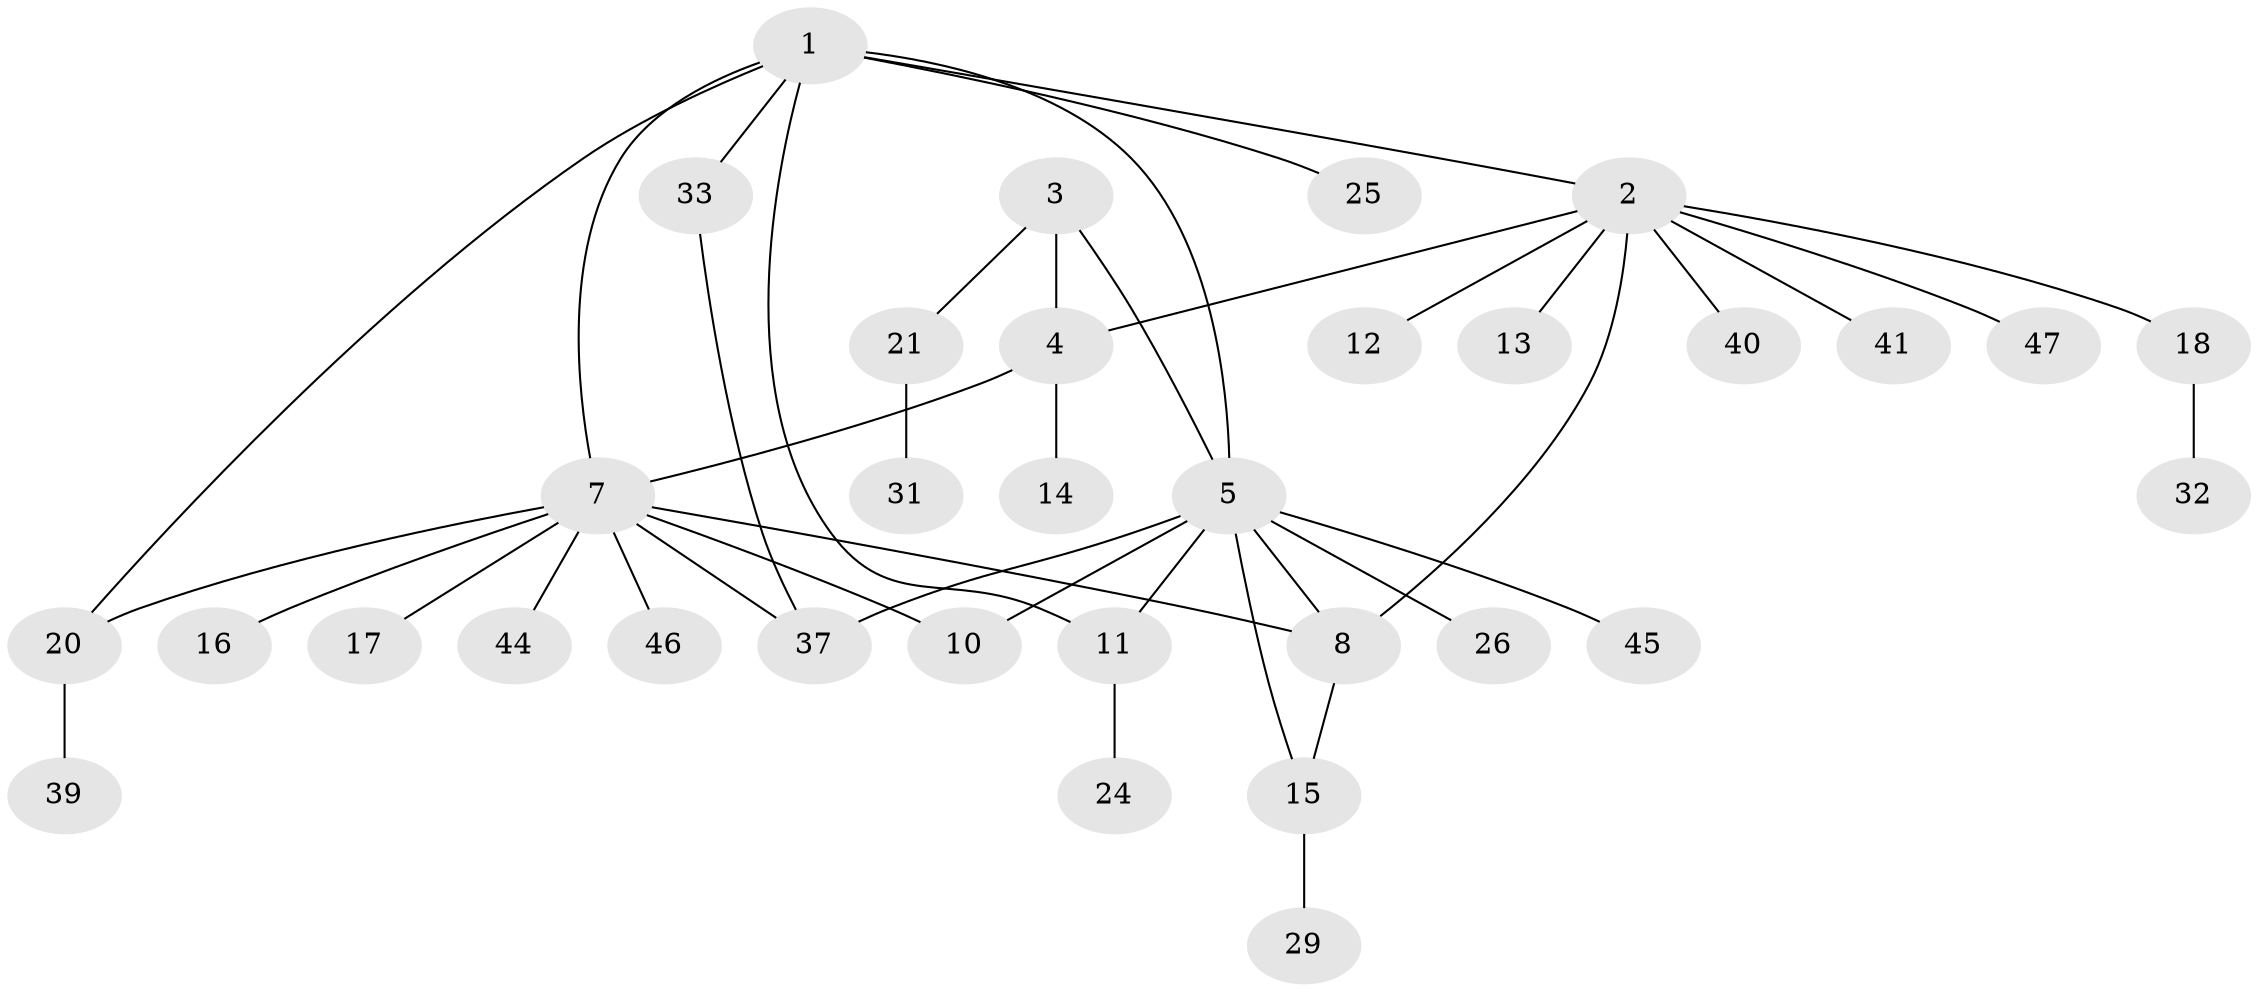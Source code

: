 // original degree distribution, {6: 0.0425531914893617, 9: 0.0425531914893617, 4: 0.0425531914893617, 2: 0.2553191489361702, 5: 0.0425531914893617, 8: 0.02127659574468085, 1: 0.46808510638297873, 3: 0.0851063829787234}
// Generated by graph-tools (version 1.1) at 2025/11/02/27/25 16:11:33]
// undirected, 33 vertices, 42 edges
graph export_dot {
graph [start="1"]
  node [color=gray90,style=filled];
  1 [super="+22"];
  2 [super="+28"];
  3 [super="+23"];
  4 [super="+36"];
  5 [super="+6"];
  7 [super="+9"];
  8 [super="+34"];
  10;
  11 [super="+19"];
  12;
  13;
  14 [super="+43"];
  15 [super="+27"];
  16;
  17;
  18;
  20 [super="+38"];
  21 [super="+30"];
  24;
  25;
  26 [super="+35"];
  29;
  31;
  32;
  33;
  37 [super="+42"];
  39;
  40;
  41;
  44;
  45;
  46;
  47;
  1 -- 2;
  1 -- 5;
  1 -- 11;
  1 -- 33;
  1 -- 7;
  1 -- 20;
  1 -- 25;
  2 -- 4;
  2 -- 8;
  2 -- 12;
  2 -- 13;
  2 -- 18;
  2 -- 40;
  2 -- 41;
  2 -- 47;
  3 -- 4;
  3 -- 21;
  3 -- 5;
  4 -- 7 [weight=2];
  4 -- 14;
  5 -- 8;
  5 -- 10;
  5 -- 11;
  5 -- 45;
  5 -- 15;
  5 -- 26;
  5 -- 37;
  7 -- 8;
  7 -- 17;
  7 -- 44;
  7 -- 37;
  7 -- 10;
  7 -- 46;
  7 -- 16;
  7 -- 20;
  8 -- 15;
  11 -- 24;
  15 -- 29;
  18 -- 32;
  20 -- 39;
  21 -- 31;
  33 -- 37;
}
